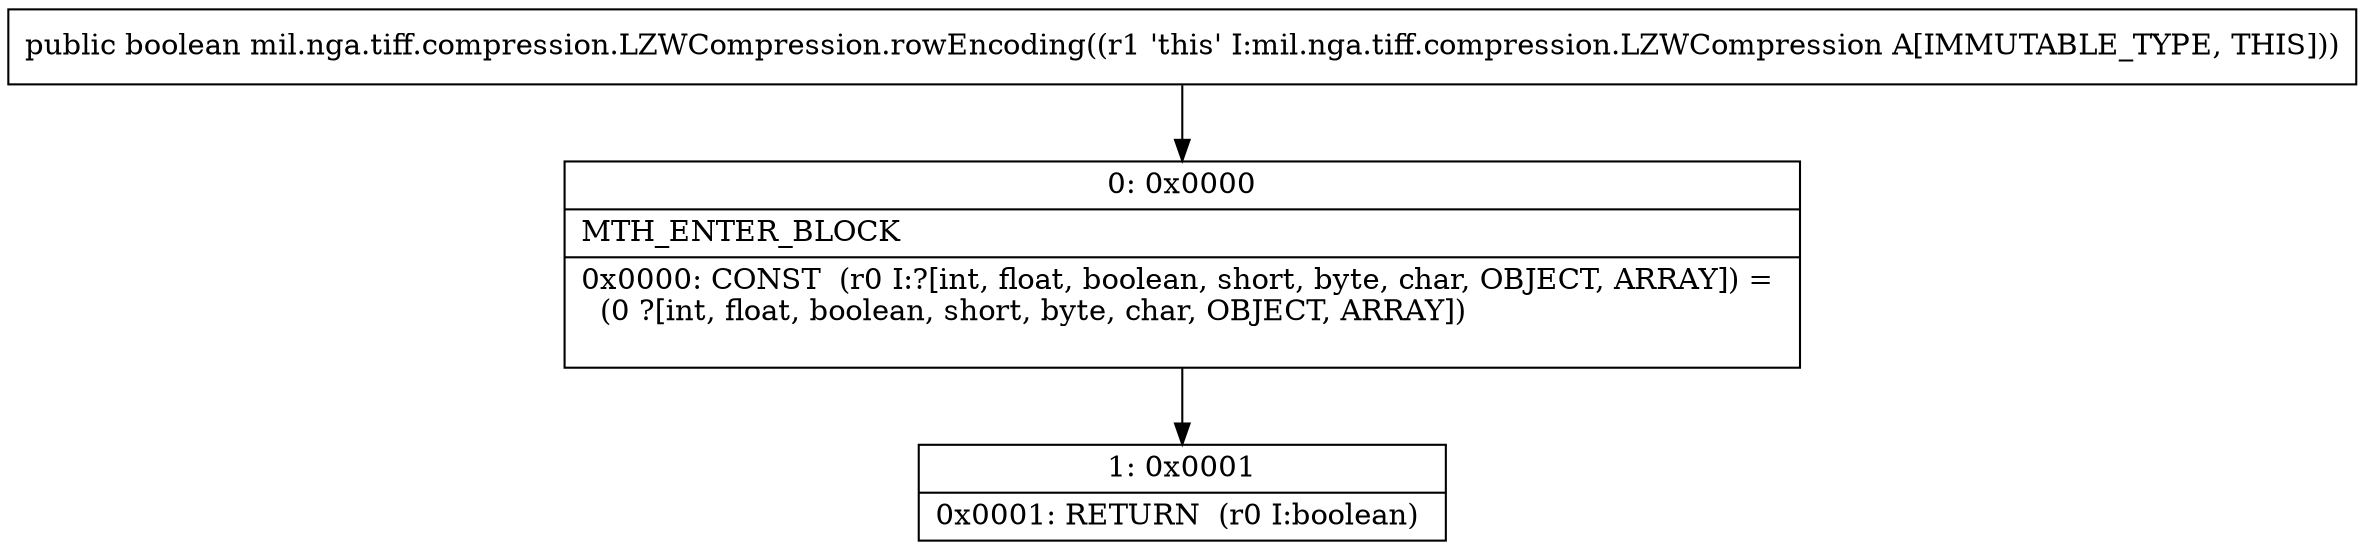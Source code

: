 digraph "CFG formil.nga.tiff.compression.LZWCompression.rowEncoding()Z" {
Node_0 [shape=record,label="{0\:\ 0x0000|MTH_ENTER_BLOCK\l|0x0000: CONST  (r0 I:?[int, float, boolean, short, byte, char, OBJECT, ARRAY]) = \l  (0 ?[int, float, boolean, short, byte, char, OBJECT, ARRAY])\l \l}"];
Node_1 [shape=record,label="{1\:\ 0x0001|0x0001: RETURN  (r0 I:boolean) \l}"];
MethodNode[shape=record,label="{public boolean mil.nga.tiff.compression.LZWCompression.rowEncoding((r1 'this' I:mil.nga.tiff.compression.LZWCompression A[IMMUTABLE_TYPE, THIS])) }"];
MethodNode -> Node_0;
Node_0 -> Node_1;
}

